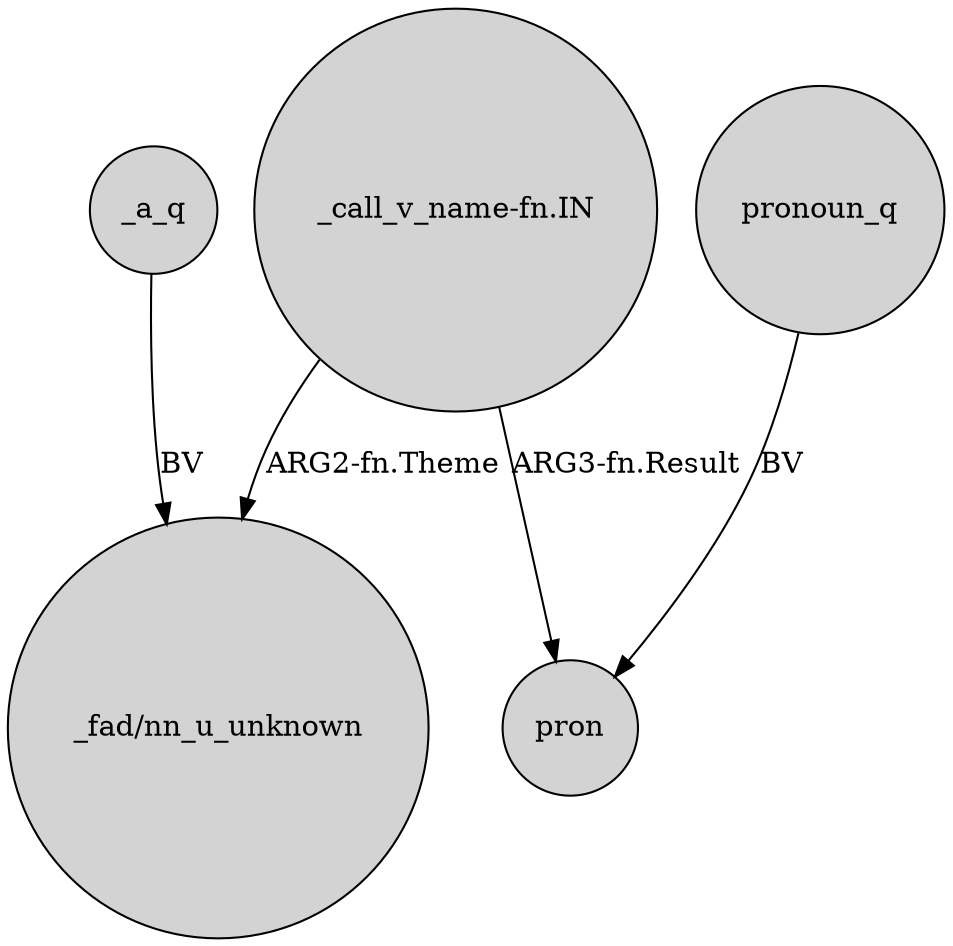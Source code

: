 digraph {
	node [shape=circle style=filled]
	"_call_v_name-fn.IN" -> "_fad/nn_u_unknown" [label="ARG2-fn.Theme"]
	"_call_v_name-fn.IN" -> pron [label="ARG3-fn.Result"]
	_a_q -> "_fad/nn_u_unknown" [label=BV]
	pronoun_q -> pron [label=BV]
}
